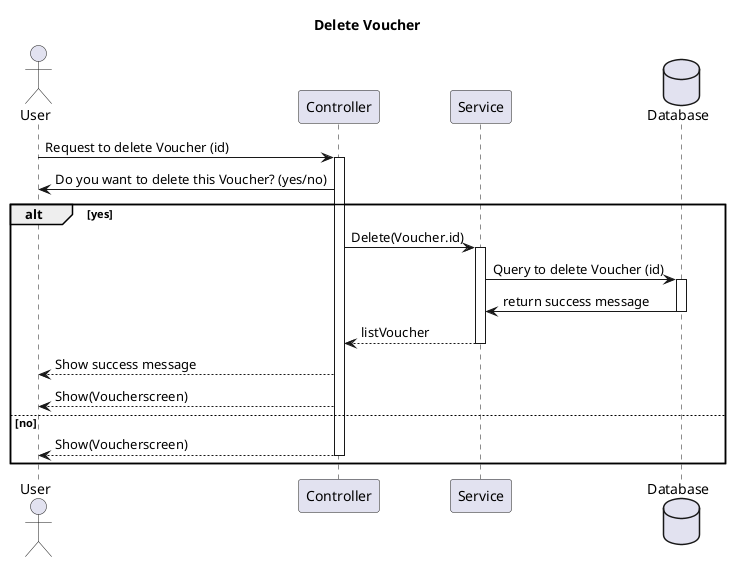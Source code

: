 @startuml
title Delete Voucher 
actor User as u
participant Controller as ctrl
participant Service as sv
database Database as db 

u -> ctrl: Request to delete Voucher (id)
activate ctrl
ctrl->u: Do you want to delete this Voucher? (yes/no)
alt yes
ctrl-> sv:Delete(Voucher.id)
activate sv
sv->db: Query to delete Voucher (id)
activate db
db->sv: return success message
deactivate db
sv-->ctrl: listVoucher
deactivate sv
ctrl-->u: Show success message
ctrl-->u: Show(Voucherscreen)
else no
ctrl-->u: Show(Voucherscreen)
deactivate ctrl
end

@enduml